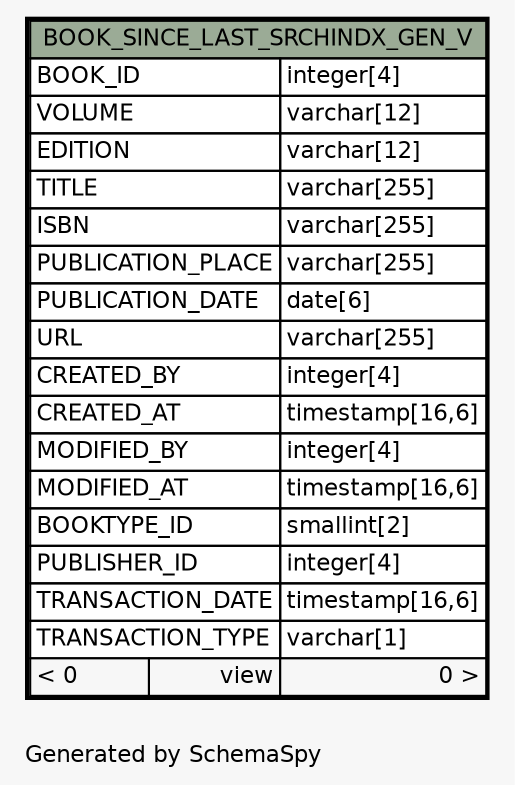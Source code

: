 // dot 2.38.0 on Windows 10 10.0
// SchemaSpy rev Unknown
digraph "oneDegreeRelationshipsDiagram" {
  graph [
    rankdir="RL"
    bgcolor="#f7f7f7"
    label="\nGenerated by SchemaSpy"
    labeljust="l"
    nodesep="0.18"
    ranksep="0.46"
    fontname="Helvetica"
    fontsize="11"
  ];
  node [
    fontname="Helvetica"
    fontsize="11"
    shape="plaintext"
  ];
  edge [
    arrowsize="0.8"
  ];
  "BOOK_SINCE_LAST_SRCHINDX_GEN_V" [
    label=<
    <TABLE BORDER="2" CELLBORDER="1" CELLSPACING="0" BGCOLOR="#ffffff">
      <TR><TD COLSPAN="3" BGCOLOR="#9bab96" ALIGN="CENTER">BOOK_SINCE_LAST_SRCHINDX_GEN_V</TD></TR>
      <TR><TD PORT="BOOK_ID" COLSPAN="2" ALIGN="LEFT">BOOK_ID</TD><TD PORT="BOOK_ID.type" ALIGN="LEFT">integer[4]</TD></TR>
      <TR><TD PORT="VOLUME" COLSPAN="2" ALIGN="LEFT">VOLUME</TD><TD PORT="VOLUME.type" ALIGN="LEFT">varchar[12]</TD></TR>
      <TR><TD PORT="EDITION" COLSPAN="2" ALIGN="LEFT">EDITION</TD><TD PORT="EDITION.type" ALIGN="LEFT">varchar[12]</TD></TR>
      <TR><TD PORT="TITLE" COLSPAN="2" ALIGN="LEFT">TITLE</TD><TD PORT="TITLE.type" ALIGN="LEFT">varchar[255]</TD></TR>
      <TR><TD PORT="ISBN" COLSPAN="2" ALIGN="LEFT">ISBN</TD><TD PORT="ISBN.type" ALIGN="LEFT">varchar[255]</TD></TR>
      <TR><TD PORT="PUBLICATION_PLACE" COLSPAN="2" ALIGN="LEFT">PUBLICATION_PLACE</TD><TD PORT="PUBLICATION_PLACE.type" ALIGN="LEFT">varchar[255]</TD></TR>
      <TR><TD PORT="PUBLICATION_DATE" COLSPAN="2" ALIGN="LEFT">PUBLICATION_DATE</TD><TD PORT="PUBLICATION_DATE.type" ALIGN="LEFT">date[6]</TD></TR>
      <TR><TD PORT="URL" COLSPAN="2" ALIGN="LEFT">URL</TD><TD PORT="URL.type" ALIGN="LEFT">varchar[255]</TD></TR>
      <TR><TD PORT="CREATED_BY" COLSPAN="2" ALIGN="LEFT">CREATED_BY</TD><TD PORT="CREATED_BY.type" ALIGN="LEFT">integer[4]</TD></TR>
      <TR><TD PORT="CREATED_AT" COLSPAN="2" ALIGN="LEFT">CREATED_AT</TD><TD PORT="CREATED_AT.type" ALIGN="LEFT">timestamp[16,6]</TD></TR>
      <TR><TD PORT="MODIFIED_BY" COLSPAN="2" ALIGN="LEFT">MODIFIED_BY</TD><TD PORT="MODIFIED_BY.type" ALIGN="LEFT">integer[4]</TD></TR>
      <TR><TD PORT="MODIFIED_AT" COLSPAN="2" ALIGN="LEFT">MODIFIED_AT</TD><TD PORT="MODIFIED_AT.type" ALIGN="LEFT">timestamp[16,6]</TD></TR>
      <TR><TD PORT="BOOKTYPE_ID" COLSPAN="2" ALIGN="LEFT">BOOKTYPE_ID</TD><TD PORT="BOOKTYPE_ID.type" ALIGN="LEFT">smallint[2]</TD></TR>
      <TR><TD PORT="PUBLISHER_ID" COLSPAN="2" ALIGN="LEFT">PUBLISHER_ID</TD><TD PORT="PUBLISHER_ID.type" ALIGN="LEFT">integer[4]</TD></TR>
      <TR><TD PORT="TRANSACTION_DATE" COLSPAN="2" ALIGN="LEFT">TRANSACTION_DATE</TD><TD PORT="TRANSACTION_DATE.type" ALIGN="LEFT">timestamp[16,6]</TD></TR>
      <TR><TD PORT="TRANSACTION_TYPE" COLSPAN="2" ALIGN="LEFT">TRANSACTION_TYPE</TD><TD PORT="TRANSACTION_TYPE.type" ALIGN="LEFT">varchar[1]</TD></TR>
      <TR><TD ALIGN="LEFT" BGCOLOR="#f7f7f7">&lt; 0</TD><TD ALIGN="RIGHT" BGCOLOR="#f7f7f7">view</TD><TD ALIGN="RIGHT" BGCOLOR="#f7f7f7">0 &gt;</TD></TR>
    </TABLE>>
    URL="BOOK_SINCE_LAST_SRCHINDX_GEN_V.html"
    tooltip="BOOK_SINCE_LAST_SRCHINDX_GEN_V"
  ];
}

